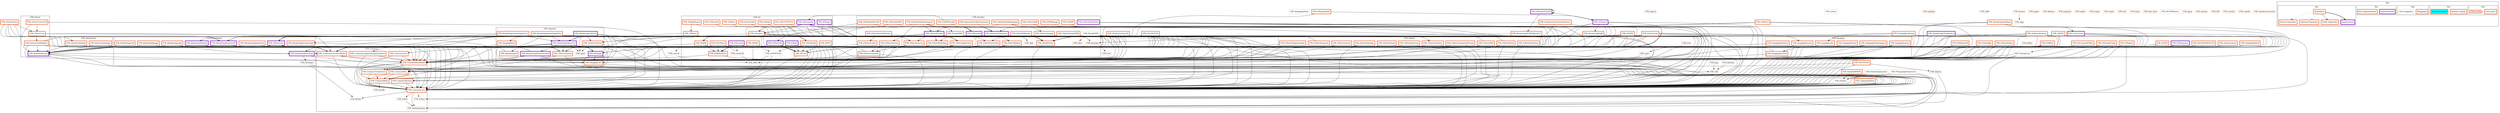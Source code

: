 strict digraph modules {
clusterrank=local;
rankdir=TB;
subgraph "modules_without_kits" {
"VTK::WrappingTools" [
    label="VTK::WrappingTools"
    shape=rectangle
    style=filled
    color="/svg/coral"
    fillcolor="/svg/white"
    penwidth=1
];

"VTK::ViewsInfovis" [
    label="VTK::ViewsInfovis"
    shape=rectangle
    style=filled
    color="/svg/coral"
    fillcolor="/svg/white"
    penwidth=5
];
"VTK::ViewsInfovis" -> "VTK::CommonCore" [style=solid, arrowhead=normal];
"VTK::ViewsInfovis" -> "VTK::CommonDataModel" [style=solid, arrowhead=normal];
"VTK::ViewsInfovis" -> "VTK::CommonExecutionModel" [style=solid, arrowhead=normal];
"VTK::ViewsInfovis" -> "VTK::InteractionStyle" [style=solid, arrowhead=normal];
"VTK::ViewsInfovis" -> "VTK::RenderingContext2D" [style=solid, arrowhead=normal];
"VTK::ViewsInfovis" -> "VTK::ViewsCore" [style=solid, arrowhead=normal];

"VTK::PythonInterpreter" [
    label="VTK::PythonInterpreter"
    shape=rectangle
    style=filled
    color="/svg/coral"
    fillcolor="/svg/white"
    penwidth=1
];
"VTK::PythonInterpreter" -> "VTK::CommonCore" [style=solid, arrowhead=normal];
"VTK::PythonInterpreter" -> "VTK::Python" [style=solid, arrowhead=normal];
"VTK::PythonInterpreter" -> "VTK::vtksys" [style=solid, arrowhead=normal];

"VTK::Python" [
    label="VTK::Python"
    shape=rectangle
    style=filled
    color="/svg/coral"
    fillcolor="/svg/white"
    penwidth=1
];
"VTK::Python" -> "VTK::CommonCore" [style=solid, arrowhead=normal];

"VTK::vtksys" [
    label="VTK::vtksys"
    shape=cds
    style=filled
    color="/svg/coral"
    fillcolor="/svg/white"
    penwidth=1
];

"VTK::loguru" [
    label="VTK::loguru"
    shape=cds
    style=filled
    color="/svg/coral"
    fillcolor="/svg/white"
    penwidth=1
];

"VTK::TestingRendering" [
    label="VTK::TestingRendering"
    shape=rectangle
    style=filled
    color="/svg/coral"
    fillcolor="/svg/white"
    penwidth=5
];
"VTK::TestingRendering" -> "VTK::CommonCore" [style=solid, arrowhead=normal];
"VTK::TestingRendering" -> "VTK::ImagingColor" [style=solid, arrowhead=normal];
"VTK::TestingRendering" -> "VTK::IOXML" [style=solid, arrowhead=normal];
"VTK::TestingRendering" -> "VTK::RenderingCore" [style=solid, arrowhead=normal];
"VTK::TestingRendering" -> "VTK::TestingCore" [style=solid, arrowhead=normal];

"VTK::TestingCore" [
    label="VTK::TestingCore"
    shape=rectangle
    style=filled
    color="/svg/coral"
    fillcolor="/svg/white"
    penwidth=1
];
"VTK::TestingCore" -> "VTK::CommonCore" [style=solid, arrowhead=normal];
"VTK::TestingCore" -> "VTK::CommonDataModel" [style=solid, arrowhead=normal];
"VTK::TestingCore" -> "VTK::vtksys" [style=solid, arrowhead=normal];

"VTK::PythonContext2D" [
    label="VTK::PythonContext2D"
    shape=rectangle
    style=filled
    color="/svg/coral"
    fillcolor="/svg/white"
    penwidth=5
];
"VTK::PythonContext2D" -> "VTK::RenderingContext2D" [style=solid, arrowhead=normal];

"VTK::octree" [
    label="VTK::octree"
    shape=rectangle
    style=filled
    color="/svg/coral"
    fillcolor="/svg/white"
    penwidth=1
];

"VTK::RenderingLICOpenGL2" [
    label="VTK::RenderingLICOpenGL2"
    shape=rectangle
    style=filled
    color="/svg/darkorchid"
    fillcolor="/svg/white"
    penwidth=5
];
"VTK::RenderingLICOpenGL2" -> "VTK::CommonCore" [style=solid, arrowhead=normal];
"VTK::RenderingLICOpenGL2" -> "VTK::CommonDataModel" [style=solid, arrowhead=normal];
"VTK::RenderingLICOpenGL2" -> "VTK::CommonExecutionModel" [style=solid, arrowhead=normal];
"VTK::RenderingLICOpenGL2" -> "VTK::RenderingCore" [style=solid, arrowhead=normal];
"VTK::RenderingLICOpenGL2" -> "VTK::RenderingOpenGL2" [style=solid, arrowhead=normal];

"VTK::glad" [
    label="VTK::glad"
    shape=cds
    style=filled
    color="/svg/coral"
    fillcolor="/svg/white"
    penwidth=1
];

"VTK::RenderingGridAxes" [
    label="VTK::RenderingGridAxes"
    shape=rectangle
    style=filled
    color="/svg/coral"
    fillcolor="/svg/white"
    penwidth=5
];
"VTK::RenderingGridAxes" -> "VTK::ChartsCore" [style=solid, arrowhead=normal];
"VTK::RenderingGridAxes" -> "VTK::CommonCore" [style=solid, arrowhead=normal];
"VTK::RenderingGridAxes" -> "VTK::CommonDataModel" [style=solid, arrowhead=normal];
"VTK::RenderingGridAxes" -> "VTK::CommonExecutionModel" [style=solid, arrowhead=normal];
"VTK::RenderingGridAxes" -> "VTK::RenderingCore" [style=solid, arrowhead=normal];
"VTK::RenderingGridAxes" -> "VTK::RenderingContext2D" [style=solid, arrowhead=normal];

"VTK::fmt" [
    label="VTK::fmt"
    shape=cds
    style=filled
    color="/svg/coral"
    fillcolor="/svg/white"
    penwidth=1
];

"VTK::nlohmannjson" [
    label="VTK::nlohmannjson"
    shape=cds
    style=filled
    color="/svg/coral"
    fillcolor="/svg/white"
    penwidth=1
];

"VTK::ParallelMPI4Py" [
    label="VTK::ParallelMPI4Py"
    shape=rectangle
    style=filled
    color="/svg/coral"
    fillcolor="/svg/white"
    penwidth=5
];
"VTK::ParallelMPI4Py" -> "VTK::CommonCore" [style=solid, arrowhead=normal];
"VTK::ParallelMPI4Py" -> "VTK::Python" [style=solid, arrowhead=normal];

"VTK::mpi" [
    label="VTK::mpi"
    shape=cds
    style=filled
    color="/svg/coral"
    fillcolor="/svg/white"
    penwidth=1
];

"VTK::mpi4py" [
    label="VTK::mpi4py"
    shape=cds
    style=filled
    color="/svg/coral"
    fillcolor="/svg/white"
    penwidth=1
];

"VTK::hdf5" [
    label="VTK::hdf5"
    shape=cds
    style=filled
    color="/svg/coral"
    fillcolor="/svg/white"
    penwidth=1
];

"VTK::IOTecplotTable" [
    label="VTK::IOTecplotTable"
    shape=rectangle
    style=filled
    color="/svg/coral"
    fillcolor="/svg/white"
    penwidth=5
];
"VTK::IOTecplotTable" -> "VTK::CommonCore" [style=solid, arrowhead=normal];
"VTK::IOTecplotTable" -> "VTK::CommonExecutionModel" [style=solid, arrowhead=normal];

"VTK::utf8" [
    label="VTK::utf8"
    shape=cds
    style=filled
    color="/svg/coral"
    fillcolor="/svg/white"
    penwidth=1
];

"VTK::netcdf" [
    label="VTK::netcdf"
    shape=cds
    style=filled
    color="/svg/coral"
    fillcolor="/svg/white"
    penwidth=1
];
"VTK::netcdf" -> "VTK::hdf5" [style=solid, arrowhead=normal];

"VTK::theora" [
    label="VTK::theora"
    shape=cds
    style=filled
    color="/svg/coral"
    fillcolor="/svg/white"
    penwidth=1
];
"VTK::theora" -> "VTK::ogg" [style=solid, arrowhead=normal];

"VTK::ogg" [
    label="VTK::ogg"
    shape=cds
    style=filled
    color="/svg/coral"
    fillcolor="/svg/white"
    penwidth=1
];

"VTK::IOMotionFX" [
    label="VTK::IOMotionFX"
    shape=rectangle
    style=filled
    color="/svg/coral"
    fillcolor="/svg/white"
    penwidth=5
];
"VTK::IOMotionFX" -> "VTK::CommonExecutionModel" [style=solid, arrowhead=normal];

"VTK::pegtl" [
    label="VTK::pegtl"
    shape=cds
    style=filled
    color="/svg/coral"
    fillcolor="/svg/white"
    penwidth=1
];

"VTK::jsoncpp" [
    label="VTK::jsoncpp"
    shape=cds
    style=filled
    color="/svg/coral"
    fillcolor="/svg/white"
    penwidth=1
];

"VTK::IOMINC" [
    label="VTK::IOMINC"
    shape=rectangle
    style=filled
    color="/svg/coral"
    fillcolor="/svg/white"
    penwidth=5
];
"VTK::IOMINC" -> "VTK::CommonCore" [style=solid, arrowhead=normal];
"VTK::IOMINC" -> "VTK::CommonExecutionModel" [style=solid, arrowhead=normal];
"VTK::IOMINC" -> "VTK::IOCore" [style=solid, arrowhead=normal];
"VTK::IOMINC" -> "VTK::IOImage" [style=solid, arrowhead=normal];

"VTK::IOLANLX3D" [
    label="VTK::IOLANLX3D"
    shape=rectangle
    style=filled
    color="/svg/coral"
    fillcolor="/svg/white"
    penwidth=5
];
"VTK::IOLANLX3D" -> "VTK::FiltersCore" [style=solid, arrowhead=normal];

"VTK::IOImport" [
    label="VTK::IOImport"
    shape=rectangle
    style=filled
    color="/svg/coral"
    fillcolor="/svg/white"
    penwidth=5
];
"VTK::IOImport" -> "VTK::CommonCore" [style=solid, arrowhead=normal];
"VTK::IOImport" -> "VTK::CommonExecutionModel" [style=solid, arrowhead=normal];
"VTK::IOImport" -> "VTK::CommonMisc" [style=solid, arrowhead=normal];
"VTK::IOImport" -> "VTK::IOCore" [style=solid, arrowhead=normal];
"VTK::IOImport" -> "VTK::RenderingCore" [style=solid, arrowhead=normal];
"VTK::IOImport" -> "VTK::vtksys" [style=solid, arrowhead=normal];

"VTK::IOIOSS" [
    label="VTK::IOIOSS"
    shape=rectangle
    style=filled
    color="/svg/coral"
    fillcolor="/svg/white"
    penwidth=5
];
"VTK::IOIOSS" -> "VTK::CommonCore" [style=solid, arrowhead=normal];
"VTK::IOIOSS" -> "VTK::CommonDataModel" [style=solid, arrowhead=normal];
"VTK::IOIOSS" -> "VTK::CommonExecutionModel" [style=solid, arrowhead=normal];
"VTK::IOIOSS" -> "VTK::FiltersCellGrid" [style=solid, arrowhead=normal];
"VTK::IOIOSS" -> "VTK::IOCore" [style=solid, arrowhead=normal];
"VTK::IOIOSS" -> "VTK::ParallelCore" [style=solid, arrowhead=normal];

"VTK::ioss" [
    label="VTK::ioss"
    shape=cds
    style=filled
    color="/svg/coral"
    fillcolor="/svg/white"
    penwidth=1
];
"VTK::ioss" -> "VTK::cgns" [style=solid, arrowhead=normal];

"VTK::cgns" [
    label="VTK::cgns"
    shape=cds
    style=filled
    color="/svg/coral"
    fillcolor="/svg/white"
    penwidth=1
];
"VTK::cgns" -> "VTK::hdf5" [style=solid, arrowhead=normal];

"VTK::exodusII" [
    label="VTK::exodusII"
    shape=cds
    style=filled
    color="/svg/coral"
    fillcolor="/svg/white"
    penwidth=1
];
"VTK::exodusII" -> "VTK::hdf5" [style=solid, arrowhead=normal];
"VTK::exodusII" -> "VTK::netcdf" [style=solid, arrowhead=normal];

"VTK::zlib" [
    label="VTK::zlib"
    shape=cds
    style=filled
    color="/svg/coral"
    fillcolor="/svg/white"
    penwidth=1
];

"VTK::IOHDF" [
    label="VTK::IOHDF"
    shape=rectangle
    style=filled
    color="/svg/coral"
    fillcolor="/svg/white"
    penwidth=5
];
"VTK::IOHDF" -> "VTK::CommonCore" [style=solid, arrowhead=normal];
"VTK::IOHDF" -> "VTK::CommonDataModel" [style=solid, arrowhead=normal];
"VTK::IOHDF" -> "VTK::CommonExecutionModel" [style=solid, arrowhead=normal];
"VTK::IOHDF" -> "VTK::FiltersCore" [style=solid, arrowhead=normal];
"VTK::IOHDF" -> "VTK::IOCore" [style=solid, arrowhead=normal];
"VTK::IOHDF" -> "VTK::IOHDFTools" [style=solid, arrowhead=normal];

"VTK::IOFDS" [
    label="VTK::IOFDS"
    shape=rectangle
    style=filled
    color="/svg/coral"
    fillcolor="/svg/white"
    penwidth=5
];
"VTK::IOFDS" -> "VTK::CommonCore" [style=solid, arrowhead=normal];
"VTK::IOFDS" -> "VTK::CommonDataModel" [style=solid, arrowhead=normal];
"VTK::IOFDS" -> "VTK::CommonExecutionModel" [style=solid, arrowhead=normal];

"VTK::IOInfovis" [
    label="VTK::IOInfovis"
    shape=rectangle
    style=filled
    color="/svg/coral"
    fillcolor="/svg/white"
    penwidth=5
];
"VTK::IOInfovis" -> "VTK::CommonCore" [style=solid, arrowhead=normal];
"VTK::IOInfovis" -> "VTK::CommonExecutionModel" [style=solid, arrowhead=normal];
"VTK::IOInfovis" -> "VTK::IOLegacy" [style=solid, arrowhead=normal];
"VTK::IOInfovis" -> "VTK::IOXML" [style=solid, arrowhead=normal];

"VTK::libxml2" [
    label="VTK::libxml2"
    shape=cds
    style=filled
    color="/svg/coral"
    fillcolor="/svg/white"
    penwidth=1
];
"VTK::libxml2" -> "VTK::zlib" [style=solid, arrowhead=normal];

"VTK::IOExportPDF" [
    label="VTK::IOExportPDF"
    shape=rectangle
    style=filled
    color="/svg/coral"
    fillcolor="/svg/white"
    penwidth=5
];
"VTK::IOExportPDF" -> "VTK::IOExport" [style=bold, arrowhead=normal];
"VTK::IOExportPDF" -> "VTK::IOExport" [style=solid, arrowhead=normal];
"VTK::IOExportPDF" -> "VTK::RenderingContext2D" [style=solid, arrowhead=normal];

"VTK::libharu" [
    label="VTK::libharu"
    shape=cds
    style=filled
    color="/svg/coral"
    fillcolor="/svg/white"
    penwidth=1
];

"VTK::png" [
    label="VTK::png"
    shape=cds
    style=filled
    color="/svg/coral"
    fillcolor="/svg/white"
    penwidth=1
];
"VTK::png" -> "VTK::zlib" [style=solid, arrowhead=normal];

"VTK::IOExportGL2PS" [
    label="VTK::IOExportGL2PS"
    shape=rectangle
    style=filled
    color="/svg/darkorchid"
    fillcolor="/svg/white"
    penwidth=5
];
"VTK::IOExportGL2PS" -> "VTK::IOExportGL2PS" [style=bold, arrowhead=normal];
"VTK::IOExportGL2PS" -> "VTK::IOExport" [style=solid, arrowhead=normal];
"VTK::IOExportGL2PS" -> "VTK::RenderingGL2PSOpenGL2" [style=solid, arrowhead=normal];

"VTK::RenderingGL2PSOpenGL2" [
    label="VTK::RenderingGL2PSOpenGL2"
    shape=rectangle
    style=filled
    color="/svg/coral"
    fillcolor="/svg/white"
    penwidth=5
];
"VTK::RenderingGL2PSOpenGL2" -> "VTK::RenderingOpenGL2" [style=bold, arrowhead=normal];
"VTK::RenderingGL2PSOpenGL2" -> "VTK::RenderingOpenGL2" [style=solid, arrowhead=normal];

"VTK::gl2ps" [
    label="VTK::gl2ps"
    shape=cds
    style=filled
    color="/svg/coral"
    fillcolor="/svg/white"
    penwidth=1
];
"VTK::gl2ps" -> "VTK::glad" [style=solid, arrowhead=normal];

"VTK::IOEnSight" [
    label="VTK::IOEnSight"
    shape=rectangle
    style=filled
    color="/svg/coral"
    fillcolor="/svg/white"
    penwidth=5
];
"VTK::IOEnSight" -> "VTK::CommonExecutionModel" [style=solid, arrowhead=normal];

"VTK::pugixml" [
    label="VTK::pugixml"
    shape=cds
    style=filled
    color="/svg/coral"
    fillcolor="/svg/white"
    penwidth=1
];

"VTK::IOChemistry" [
    label="VTK::IOChemistry"
    shape=rectangle
    style=filled
    color="/svg/darkorchid"
    fillcolor="/svg/white"
    penwidth=5
];
"VTK::IOChemistry" -> "VTK::CommonCore" [style=solid, arrowhead=normal];
"VTK::IOChemistry" -> "VTK::CommonDataModel" [style=solid, arrowhead=normal];
"VTK::IOChemistry" -> "VTK::CommonExecutionModel" [style=solid, arrowhead=normal];
"VTK::IOChemistry" -> "VTK::IOCore" [style=solid, arrowhead=normal];

"VTK::IOCesium3DTiles" [
    label="VTK::IOCesium3DTiles"
    shape=rectangle
    style=filled
    color="/svg/coral"
    fillcolor="/svg/white"
    penwidth=5
];
"VTK::IOCesium3DTiles" -> "VTK::IOCore" [style=solid, arrowhead=normal];

"VTK::libproj" [
    label="VTK::libproj"
    shape=cds
    style=filled
    color="/svg/coral"
    fillcolor="/svg/white"
    penwidth=1
];
"VTK::libproj" -> "VTK::nlohmannjson" [style=solid, arrowhead=normal];

"VTK::IOCONVERGECFD" [
    label="VTK::IOCONVERGECFD"
    shape=rectangle
    style=filled
    color="/svg/coral"
    fillcolor="/svg/white"
    penwidth=5
];
"VTK::IOCONVERGECFD" -> "VTK::CommonCore" [style=solid, arrowhead=normal];
"VTK::IOCONVERGECFD" -> "VTK::CommonDataModel" [style=solid, arrowhead=normal];
"VTK::IOCONVERGECFD" -> "VTK::CommonExecutionModel" [style=solid, arrowhead=normal];

"VTK::IOHDFTools" [
    label="VTK::IOHDFTools"
    shape=rectangle
    style=filled
    color="/svg/coral"
    fillcolor="/svg/white"
    penwidth=1
];
"VTK::IOHDFTools" -> "VTK::CommonCore" [style=solid, arrowhead=normal];
"VTK::IOHDFTools" -> "VTK::hdf5" [style=solid, arrowhead=normal];

"VTK::IOAsynchronous" [
    label="VTK::IOAsynchronous"
    shape=rectangle
    style=filled
    color="/svg/coral"
    fillcolor="/svg/white"
    penwidth=5
];
"VTK::IOAsynchronous" -> "VTK::CommonCore" [style=solid, arrowhead=normal];
"VTK::IOAsynchronous" -> "VTK::CommonExecutionModel" [style=solid, arrowhead=normal];
"VTK::IOAsynchronous" -> "VTK::IOCore" [style=solid, arrowhead=normal];
"VTK::IOAsynchronous" -> "VTK::IOImage" [style=solid, arrowhead=normal];
"VTK::IOAsynchronous" -> "VTK::IOXML" [style=solid, arrowhead=normal];

"VTK::IOExport" [
    label="VTK::IOExport"
    shape=rectangle
    style=filled
    color="/svg/darkorchid"
    fillcolor="/svg/white"
    penwidth=5
];
"VTK::IOExport" -> "VTK::CommonCore" [style=solid, arrowhead=normal];
"VTK::IOExport" -> "VTK::IOCore" [style=solid, arrowhead=normal];
"VTK::IOExport" -> "VTK::IOImage" [style=solid, arrowhead=normal];
"VTK::IOExport" -> "VTK::IOXML" [style=solid, arrowhead=normal];
"VTK::IOExport" -> "VTK::RenderingContext2D" [style=solid, arrowhead=normal];
"VTK::IOExport" -> "VTK::RenderingCore" [style=solid, arrowhead=normal];
"VTK::IOExport" -> "VTK::RenderingFreeType" [style=solid, arrowhead=normal];
"VTK::IOExport" -> "VTK::RenderingVtkJS" [style=solid, arrowhead=normal];

"VTK::RenderingVtkJS" [
    label="VTK::RenderingVtkJS"
    shape=rectangle
    style=filled
    color="/svg/coral"
    fillcolor="/svg/white"
    penwidth=5
];
"VTK::RenderingVtkJS" -> "VTK::CommonCore" [style=solid, arrowhead=normal];
"VTK::RenderingVtkJS" -> "VTK::RenderingSceneGraph" [style=solid, arrowhead=normal];
"VTK::RenderingVtkJS" -> "VTK::jsoncpp" [style=solid, arrowhead=normal];

"VTK::InfovisLayout" [
    label="VTK::InfovisLayout"
    shape=rectangle
    style=filled
    color="/svg/coral"
    fillcolor="/svg/white"
    penwidth=5
];
"VTK::InfovisLayout" -> "VTK::CommonCore" [style=solid, arrowhead=normal];
"VTK::InfovisLayout" -> "VTK::CommonDataModel" [style=solid, arrowhead=normal];
"VTK::InfovisLayout" -> "VTK::CommonExecutionModel" [style=solid, arrowhead=normal];

"VTK::sqlite" [
    label="VTK::sqlite"
    shape=cds
    style=filled
    color="/svg/coral"
    fillcolor="/svg/white"
    penwidth=1
];

"VTK::ImagingHybrid" [
    label="VTK::ImagingHybrid"
    shape=rectangle
    style=filled
    color="/svg/coral"
    fillcolor="/svg/white"
    penwidth=5
];
"VTK::ImagingHybrid" -> "VTK::CommonCore" [style=solid, arrowhead=normal];
"VTK::ImagingHybrid" -> "VTK::CommonExecutionModel" [style=solid, arrowhead=normal];

"VTK::GeovisCore" [
    label="VTK::GeovisCore"
    shape=rectangle
    style=filled
    color="/svg/coral"
    fillcolor="/svg/white"
    penwidth=5
];
"VTK::GeovisCore" -> "VTK::CommonCore" [style=solid, arrowhead=normal];
"VTK::GeovisCore" -> "VTK::CommonTransforms" [style=solid, arrowhead=normal];
"VTK::GeovisCore" -> "VTK::libproj" [style=solid, arrowhead=normal];

"VTK::FiltersPython" [
    label="VTK::FiltersPython"
    shape=rectangle
    style=filled
    color="/svg/coral"
    fillcolor="/svg/white"
    penwidth=5
];
"VTK::FiltersPython" -> "VTK::CommonExecutionModel" [style=solid, arrowhead=normal];

"VTK::eigen" [
    label="VTK::eigen"
    shape=cds
    style=filled
    color="/svg/coral"
    fillcolor="/svg/white"
    penwidth=1
];

"VTK::DomainsChemistryOpenGL2" [
    label="VTK::DomainsChemistryOpenGL2"
    shape=rectangle
    style=filled
    color="/svg/coral"
    fillcolor="/svg/white"
    penwidth=5
];
"VTK::DomainsChemistryOpenGL2" -> "VTK::DomainsChemistry" [style=bold, arrowhead=normal];
"VTK::DomainsChemistryOpenGL2" -> "VTK::CommonCore" [style=solid, arrowhead=normal];
"VTK::DomainsChemistryOpenGL2" -> "VTK::DomainsChemistry" [style=solid, arrowhead=normal];
"VTK::DomainsChemistryOpenGL2" -> "VTK::RenderingOpenGL2" [style=solid, arrowhead=normal];

"VTK::RenderingHyperTreeGrid" [
    label="VTK::RenderingHyperTreeGrid"
    shape=rectangle
    style=filled
    color="/svg/darkorchid"
    fillcolor="/svg/white"
    penwidth=5
];
"VTK::RenderingHyperTreeGrid" -> "VTK::CommonCore" [style=solid, arrowhead=normal];
"VTK::RenderingHyperTreeGrid" -> "VTK::CommonDataModel" [style=solid, arrowhead=normal];
"VTK::RenderingHyperTreeGrid" -> "VTK::CommonExecutionModel" [style=solid, arrowhead=normal];
"VTK::RenderingHyperTreeGrid" -> "VTK::CommonMath" [style=solid, arrowhead=normal];
"VTK::RenderingHyperTreeGrid" -> "VTK::RenderingCore" [style=solid, arrowhead=normal];

"VTK::RenderingUI" [
    label="VTK::RenderingUI"
    shape=rectangle
    style=filled
    color="/svg/coral"
    fillcolor="/svg/white"
    penwidth=5
];
"VTK::RenderingUI" -> "VTK::RenderingCore" [style=bold, arrowhead=normal];
"VTK::RenderingUI" -> "VTK::RenderingCore" [style=solid, arrowhead=normal];

"VTK::FiltersHybrid" [
    label="VTK::FiltersHybrid"
    shape=rectangle
    style=filled
    color="/svg/coral"
    fillcolor="/svg/white"
    penwidth=5
];
"VTK::FiltersHybrid" -> "VTK::CommonCore" [style=solid, arrowhead=normal];
"VTK::FiltersHybrid" -> "VTK::CommonDataModel" [style=solid, arrowhead=normal];
"VTK::FiltersHybrid" -> "VTK::CommonExecutionModel" [style=solid, arrowhead=normal];
"VTK::FiltersHybrid" -> "VTK::CommonTransforms" [style=solid, arrowhead=normal];
"VTK::FiltersHybrid" -> "VTK::FiltersGeometry" [style=solid, arrowhead=normal];

"VTK::DomainsChemistry" [
    label="VTK::DomainsChemistry"
    shape=rectangle
    style=filled
    color="/svg/darkorchid"
    fillcolor="/svg/white"
    penwidth=5
];
"VTK::DomainsChemistry" -> "VTK::CommonCore" [style=solid, arrowhead=normal];
"VTK::DomainsChemistry" -> "VTK::CommonDataModel" [style=solid, arrowhead=normal];
"VTK::DomainsChemistry" -> "VTK::CommonExecutionModel" [style=solid, arrowhead=normal];
"VTK::DomainsChemistry" -> "VTK::IOLegacy" [style=solid, arrowhead=normal];
"VTK::DomainsChemistry" -> "VTK::IOXMLParser" [style=solid, arrowhead=normal];
"VTK::DomainsChemistry" -> "VTK::RenderingCore" [style=solid, arrowhead=normal];

"VTK::CommonPython" [
    label="VTK::CommonPython"
    shape=rectangle
    style=filled
    color="/svg/coral"
    fillcolor="/svg/white"
    penwidth=5
];
"VTK::CommonPython" -> "VTK::CommonCore" [style=solid, arrowhead=normal];

"VTK::WrappingPythonCore" [
    label="VTK::WrappingPythonCore"
    shape=rectangle
    style=filled
    color="/svg/coral"
    fillcolor="/svg/white"
    penwidth=1
];
"VTK::WrappingPythonCore" -> "VTK::CommonCore" [style=solid, arrowhead=normal];
"VTK::WrappingPythonCore" -> "VTK::Python" [style=solid, arrowhead=normal];
"VTK::WrappingPythonCore" -> "VTK::vtksys" [style=solid, arrowhead=normal];

"VTK::ChartsCore" [
    label="VTK::ChartsCore"
    shape=rectangle
    style=filled
    color="/svg/darkorchid"
    fillcolor="/svg/white"
    penwidth=5
];
"VTK::ChartsCore" -> "VTK::CommonCore" [style=solid, arrowhead=normal];
"VTK::ChartsCore" -> "VTK::CommonDataModel" [style=solid, arrowhead=normal];
"VTK::ChartsCore" -> "VTK::FiltersGeneral" [style=solid, arrowhead=normal];
"VTK::ChartsCore" -> "VTK::RenderingContext2D" [style=solid, arrowhead=normal];
"VTK::ChartsCore" -> "VTK::RenderingCore" [style=solid, arrowhead=normal];
"VTK::ChartsCore" -> "VTK::vtksys" [style=solid, arrowhead=normal];

"VTK::InfovisCore" [
    label="VTK::InfovisCore"
    shape=rectangle
    style=filled
    color="/svg/coral"
    fillcolor="/svg/white"
    penwidth=5
];
"VTK::InfovisCore" -> "VTK::CommonCore" [style=solid, arrowhead=normal];
"VTK::InfovisCore" -> "VTK::CommonDataModel" [style=solid, arrowhead=normal];
"VTK::InfovisCore" -> "VTK::CommonExecutionModel" [style=solid, arrowhead=normal];
"VTK::InfovisCore" -> "VTK::CommonColor" [style=solid, arrowhead=normal];
"VTK::InfovisCore" -> "VTK::IOImage" [style=solid, arrowhead=normal];
"VTK::InfovisCore" -> "VTK::ImagingCore" [style=solid, arrowhead=normal];
"VTK::InfovisCore" -> "VTK::ImagingSources" [style=solid, arrowhead=normal];
"VTK::InfovisCore" -> "VTK::RenderingFreeType" [style=solid, arrowhead=normal];

"VTK::diy2" [
    label="VTK::diy2"
    shape=cds
    style=filled
    color="/svg/coral"
    fillcolor="/svg/white"
    penwidth=1
];
"VTK::diy2" -> "VTK::fmt" [style=solid, arrowhead=normal];

"VTK::expat" [
    label="VTK::expat"
    shape=cds
    style=filled
    color="/svg/coral"
    fillcolor="/svg/white"
    penwidth=1
];

"VTK::token" [
    label="VTK::token"
    shape=cds
    style=filled
    color="/svg/coral"
    fillcolor="/svg/white"
    penwidth=1
];
"VTK::token" -> "VTK::nlohmannjson" [style=solid, arrowhead=normal];

"VTK::lz4" [
    label="VTK::lz4"
    shape=cds
    style=filled
    color="/svg/coral"
    fillcolor="/svg/white"
    penwidth=1
];

"VTK::lzma" [
    label="VTK::lzma"
    shape=cds
    style=filled
    color="/svg/coral"
    fillcolor="/svg/white"
    penwidth=1
];

"VTK::fast_float" [
    label="VTK::fast_float"
    shape=cds
    style=filled
    color="/svg/coral"
    fillcolor="/svg/white"
    penwidth=1
];

"VTK::DICOMParser" [
    label="VTK::DICOMParser"
    shape=rectangle
    style=filled
    color="/svg/coral"
    fillcolor="/svg/white"
    penwidth=1
];

"VTK::jpeg" [
    label="VTK::jpeg"
    shape=cds
    style=filled
    color="/svg/coral"
    fillcolor="/svg/white"
    penwidth=1
];

"VTK::metaio" [
    label="VTK::metaio"
    shape=cds
    style=filled
    color="/svg/coral"
    fillcolor="/svg/white"
    penwidth=1
];

"VTK::tiff" [
    label="VTK::tiff"
    shape=cds
    style=filled
    color="/svg/coral"
    fillcolor="/svg/white"
    penwidth=1
];

"VTK::freetype" [
    label="VTK::freetype"
    shape=cds
    style=filled
    color="/svg/coral"
    fillcolor="/svg/white"
    penwidth=1
];
"VTK::freetype" -> "VTK::kwiml" [style=solid, arrowhead=normal];
"VTK::freetype" -> "VTK::zlib" [style=solid, arrowhead=normal];

"VTK::kwiml" [
    label="VTK::kwiml"
    shape=cds
    style=filled
    color="/svg/coral"
    fillcolor="/svg/white"
    penwidth=1
];

"VTK::verdict" [
    label="VTK::verdict"
    shape=cds
    style=filled
    color="/svg/coral"
    fillcolor="/svg/white"
    penwidth=1
];

"VTK::exprtk" [
    label="VTK::exprtk"
    shape=cds
    style=filled
    color="/svg/coral"
    fillcolor="/svg/white"
    penwidth=1
];

"VTK::kissfft" [
    label="VTK::kissfft"
    shape=cds
    style=filled
    color="/svg/coral"
    fillcolor="/svg/white"
    penwidth=1
];

"VTK::doubleconversion" [
    label="VTK::doubleconversion"
    shape=cds
    style=filled
    color="/svg/coral"
    fillcolor="/svg/white"
    penwidth=1
];

}
subgraph "cluster_VTK::Common" {
label="VTK::Common"
"VTK::CommonColor" [
    label="VTK::CommonColor"
    shape=rectangle
    style=filled
    color="/svg/coral"
    fillcolor="/svg/white"
    penwidth=5
];
"VTK::CommonColor" -> "VTK::CommonCore" [style=solid, arrowhead=normal];
"VTK::CommonColor" -> "VTK::CommonDataModel" [style=solid, arrowhead=normal];

"VTK::CommonComputationalGeometry" [
    label="VTK::CommonComputationalGeometry"
    shape=rectangle
    style=filled
    color="/svg/coral"
    fillcolor="/svg/white"
    penwidth=5
];
"VTK::CommonComputationalGeometry" -> "VTK::CommonCore" [style=solid, arrowhead=normal];
"VTK::CommonComputationalGeometry" -> "VTK::CommonDataModel" [style=solid, arrowhead=normal];

"VTK::CommonExecutionModel" [
    label="VTK::CommonExecutionModel"
    shape=rectangle
    style=filled
    color="/svg/coral"
    fillcolor="/svg/white"
    penwidth=5
];
"VTK::CommonExecutionModel" -> "VTK::CommonCore" [style=solid, arrowhead=normal];
"VTK::CommonExecutionModel" -> "VTK::CommonDataModel" [style=solid, arrowhead=normal];

"VTK::CommonDataModel" [
    label="VTK::CommonDataModel"
    shape=rectangle
    style=filled
    color="/svg/coral"
    fillcolor="/svg/white"
    penwidth=5
];
"VTK::CommonDataModel" -> "VTK::CommonCore" [style=solid, arrowhead=normal];
"VTK::CommonDataModel" -> "VTK::CommonMath" [style=solid, arrowhead=normal];
"VTK::CommonDataModel" -> "VTK::CommonTransforms" [style=solid, arrowhead=normal];

"VTK::CommonSystem" [
    label="VTK::CommonSystem"
    shape=rectangle
    style=filled
    color="/svg/coral"
    fillcolor="/svg/white"
    penwidth=5
];
"VTK::CommonSystem" -> "VTK::CommonCore" [style=solid, arrowhead=normal];

"VTK::CommonMisc" [
    label="VTK::CommonMisc"
    shape=rectangle
    style=filled
    color="/svg/coral"
    fillcolor="/svg/white"
    penwidth=5
];
"VTK::CommonMisc" -> "VTK::CommonCore" [style=solid, arrowhead=normal];
"VTK::CommonMisc" -> "VTK::CommonMath" [style=solid, arrowhead=normal];

"VTK::CommonTransforms" [
    label="VTK::CommonTransforms"
    shape=rectangle
    style=filled
    color="/svg/coral"
    fillcolor="/svg/white"
    penwidth=5
];
"VTK::CommonTransforms" -> "VTK::CommonCore" [style=solid, arrowhead=normal];
"VTK::CommonTransforms" -> "VTK::CommonMath" [style=solid, arrowhead=normal];

"VTK::CommonMath" [
    label="VTK::CommonMath"
    shape=rectangle
    style=filled
    color="/svg/coral"
    fillcolor="/svg/white"
    penwidth=5
];
"VTK::CommonMath" -> "VTK::CommonCore" [style=solid, arrowhead=normal];
"VTK::CommonMath" -> "VTK::kissfft" [style=solid, arrowhead=normal];

"VTK::CommonCore" [
    label="VTK::CommonCore"
    shape=rectangle
    style=filled
    color="/svg/coral"
    fillcolor="/svg/white"
    penwidth=5
];
"VTK::CommonCore" -> "VTK::kwiml" [style=solid, arrowhead=normal];
"VTK::CommonCore" -> "VTK::vtksys" [style=solid, arrowhead=normal];
"VTK::CommonCore" -> "VTK::token" [style=solid, arrowhead=normal];
"VTK::CommonCore" -> "VTK::nlohmannjson" [style=solid, arrowhead=normal];

}
subgraph "cluster_VTK::Views" {
label="VTK::Views"
"VTK::ViewsContext2D" [
    label="VTK::ViewsContext2D"
    shape=rectangle
    style=filled
    color="/svg/coral"
    fillcolor="/svg/white"
    penwidth=5
];
"VTK::ViewsContext2D" -> "VTK::CommonCore" [style=solid, arrowhead=normal];
"VTK::ViewsContext2D" -> "VTK::RenderingCore" [style=solid, arrowhead=normal];
"VTK::ViewsContext2D" -> "VTK::ViewsCore" [style=solid, arrowhead=normal];

"VTK::ViewsCore" [
    label="VTK::ViewsCore"
    shape=rectangle
    style=filled
    color="/svg/coral"
    fillcolor="/svg/white"
    penwidth=5
];
"VTK::ViewsCore" -> "VTK::CommonCore" [style=solid, arrowhead=normal];
"VTK::ViewsCore" -> "VTK::CommonExecutionModel" [style=solid, arrowhead=normal];
"VTK::ViewsCore" -> "VTK::InteractionWidgets" [style=solid, arrowhead=normal];

}
subgraph "cluster_VTK::Rendering" {
label="VTK::Rendering"
"VTK::RenderingLabel" [
    label="VTK::RenderingLabel"
    shape=rectangle
    style=filled
    color="/svg/coral"
    fillcolor="/svg/white"
    penwidth=5
];
"VTK::RenderingLabel" -> "VTK::CommonCore" [style=solid, arrowhead=normal];
"VTK::RenderingLabel" -> "VTK::CommonDataModel" [style=solid, arrowhead=normal];
"VTK::RenderingLabel" -> "VTK::CommonExecutionModel" [style=solid, arrowhead=normal];
"VTK::RenderingLabel" -> "VTK::RenderingCore" [style=solid, arrowhead=normal];
"VTK::RenderingLabel" -> "VTK::RenderingFreeType" [style=solid, arrowhead=normal];

"VTK::RenderingLOD" [
    label="VTK::RenderingLOD"
    shape=rectangle
    style=filled
    color="/svg/coral"
    fillcolor="/svg/white"
    penwidth=5
];
"VTK::RenderingLOD" -> "VTK::RenderingCore" [style=solid, arrowhead=normal];

"VTK::RenderingImage" [
    label="VTK::RenderingImage"
    shape=rectangle
    style=filled
    color="/svg/coral"
    fillcolor="/svg/white"
    penwidth=5
];
"VTK::RenderingImage" -> "VTK::CommonExecutionModel" [style=solid, arrowhead=normal];
"VTK::RenderingImage" -> "VTK::RenderingCore" [style=solid, arrowhead=normal];

"VTK::RenderingSceneGraph" [
    label="VTK::RenderingSceneGraph"
    shape=rectangle
    style=filled
    color="/svg/coral"
    fillcolor="/svg/white"
    penwidth=5
];
"VTK::RenderingSceneGraph" -> "VTK::CommonCore" [style=solid, arrowhead=normal];

"VTK::RenderingVolume" [
    label="VTK::RenderingVolume"
    shape=rectangle
    style=filled
    color="/svg/darkorchid"
    fillcolor="/svg/white"
    penwidth=5
];
"VTK::RenderingVolume" -> "VTK::CommonCore" [style=solid, arrowhead=normal];
"VTK::RenderingVolume" -> "VTK::CommonExecutionModel" [style=solid, arrowhead=normal];
"VTK::RenderingVolume" -> "VTK::RenderingCore" [style=solid, arrowhead=normal];

"VTK::RenderingAnnotation" [
    label="VTK::RenderingAnnotation"
    shape=rectangle
    style=filled
    color="/svg/coral"
    fillcolor="/svg/white"
    penwidth=5
];
"VTK::RenderingAnnotation" -> "VTK::CommonCore" [style=solid, arrowhead=normal];
"VTK::RenderingAnnotation" -> "VTK::CommonDataModel" [style=solid, arrowhead=normal];
"VTK::RenderingAnnotation" -> "VTK::CommonExecutionModel" [style=solid, arrowhead=normal];
"VTK::RenderingAnnotation" -> "VTK::RenderingCore" [style=solid, arrowhead=normal];

"VTK::RenderingContext2D" [
    label="VTK::RenderingContext2D"
    shape=rectangle
    style=filled
    color="/svg/darkorchid"
    fillcolor="/svg/white"
    penwidth=5
];
"VTK::RenderingContext2D" -> "VTK::CommonCore" [style=solid, arrowhead=normal];
"VTK::RenderingContext2D" -> "VTK::CommonDataModel" [style=solid, arrowhead=normal];
"VTK::RenderingContext2D" -> "VTK::CommonExecutionModel" [style=solid, arrowhead=normal];
"VTK::RenderingContext2D" -> "VTK::RenderingCore" [style=solid, arrowhead=normal];

"VTK::RenderingFreeType" [
    label="VTK::RenderingFreeType"
    shape=rectangle
    style=filled
    color="/svg/darkorchid"
    fillcolor="/svg/white"
    penwidth=5
];
"VTK::RenderingFreeType" -> "VTK::RenderingCore" [style=bold, arrowhead=normal];
"VTK::RenderingFreeType" -> "VTK::CommonCore" [style=solid, arrowhead=normal];
"VTK::RenderingFreeType" -> "VTK::CommonExecutionModel" [style=solid, arrowhead=normal];
"VTK::RenderingFreeType" -> "VTK::RenderingCore" [style=solid, arrowhead=normal];
"VTK::RenderingFreeType" -> "VTK::freetype" [style=solid, arrowhead=normal];

"VTK::RenderingCore" [
    label="VTK::RenderingCore"
    shape=rectangle
    style=filled
    color="/svg/darkorchid"
    fillcolor="/svg/white"
    penwidth=5
];
"VTK::RenderingCore" -> "VTK::CommonCore" [style=solid, arrowhead=normal];
"VTK::RenderingCore" -> "VTK::CommonDataModel" [style=solid, arrowhead=normal];
"VTK::RenderingCore" -> "VTK::CommonExecutionModel" [style=solid, arrowhead=normal];
"VTK::RenderingCore" -> "VTK::CommonMath" [style=solid, arrowhead=normal];
"VTK::RenderingCore" -> "VTK::FiltersCore" [style=solid, arrowhead=normal];

}
subgraph "cluster_VTK::OpenGL" {
label="VTK::OpenGL"
"VTK::RenderingContextOpenGL2" [
    label="VTK::RenderingContextOpenGL2"
    shape=rectangle
    style=filled
    color="/svg/coral"
    fillcolor="/svg/white"
    penwidth=5
];
"VTK::RenderingContextOpenGL2" -> "VTK::RenderingContext2D" [style=bold, arrowhead=normal];
"VTK::RenderingContextOpenGL2" -> "VTK::CommonCore" [style=solid, arrowhead=normal];
"VTK::RenderingContextOpenGL2" -> "VTK::CommonDataModel" [style=solid, arrowhead=normal];
"VTK::RenderingContextOpenGL2" -> "VTK::RenderingContext2D" [style=solid, arrowhead=normal];
"VTK::RenderingContextOpenGL2" -> "VTK::RenderingCore" [style=solid, arrowhead=normal];
"VTK::RenderingContextOpenGL2" -> "VTK::RenderingFreeType" [style=solid, arrowhead=normal];
"VTK::RenderingContextOpenGL2" -> "VTK::RenderingOpenGL2" [style=solid, arrowhead=normal];

"VTK::RenderingCellGrid" [
    label="VTK::RenderingCellGrid"
    shape=rectangle
    style=filled
    color="/svg/darkorchid"
    fillcolor="/svg/white"
    penwidth=5
];
"VTK::RenderingCellGrid" -> "VTK::RenderingCore" [style=bold, arrowhead=normal];
"VTK::RenderingCellGrid" -> "VTK::CommonCore" [style=solid, arrowhead=normal];
"VTK::RenderingCellGrid" -> "VTK::CommonDataModel" [style=solid, arrowhead=normal];
"VTK::RenderingCellGrid" -> "VTK::FiltersCellGrid" [style=solid, arrowhead=normal];
"VTK::RenderingCellGrid" -> "VTK::RenderingCore" [style=solid, arrowhead=normal];
"VTK::RenderingCellGrid" -> "VTK::RenderingOpenGL2" [style=solid, arrowhead=normal];
"VTK::RenderingCellGrid" -> "VTK::glad" [style=solid, arrowhead=normal];

"VTK::RenderingVolumeOpenGL2" [
    label="VTK::RenderingVolumeOpenGL2"
    shape=rectangle
    style=filled
    color="/svg/coral"
    fillcolor="/svg/white"
    penwidth=5
];
"VTK::RenderingVolumeOpenGL2" -> "VTK::RenderingVolume" [style=bold, arrowhead=normal];
"VTK::RenderingVolumeOpenGL2" -> "VTK::CommonCore" [style=solid, arrowhead=normal];
"VTK::RenderingVolumeOpenGL2" -> "VTK::CommonDataModel" [style=solid, arrowhead=normal];
"VTK::RenderingVolumeOpenGL2" -> "VTK::ImagingCore" [style=solid, arrowhead=normal];
"VTK::RenderingVolumeOpenGL2" -> "VTK::ImagingMath" [style=solid, arrowhead=normal];
"VTK::RenderingVolumeOpenGL2" -> "VTK::RenderingCore" [style=solid, arrowhead=normal];
"VTK::RenderingVolumeOpenGL2" -> "VTK::RenderingOpenGL2" [style=solid, arrowhead=normal];
"VTK::RenderingVolumeOpenGL2" -> "VTK::RenderingVolume" [style=solid, arrowhead=normal];

"VTK::RenderingOpenGL2" [
    label="VTK::RenderingOpenGL2"
    shape=rectangle
    style=filled
    color="/svg/darkorchid"
    fillcolor="/svg/white"
    penwidth=5
];
"VTK::RenderingOpenGL2" -> "VTK::RenderingCore" [style=bold, arrowhead=normal];
"VTK::RenderingOpenGL2" -> "VTK::CommonCore" [style=solid, arrowhead=normal];
"VTK::RenderingOpenGL2" -> "VTK::CommonDataModel" [style=solid, arrowhead=normal];
"VTK::RenderingOpenGL2" -> "VTK::FiltersGeneral" [style=solid, arrowhead=normal];
"VTK::RenderingOpenGL2" -> "VTK::IOImage" [style=solid, arrowhead=normal];
"VTK::RenderingOpenGL2" -> "VTK::RenderingCore" [style=solid, arrowhead=normal];
"VTK::RenderingOpenGL2" -> "VTK::RenderingHyperTreeGrid" [style=solid, arrowhead=normal];
"VTK::RenderingOpenGL2" -> "VTK::RenderingUI" [style=solid, arrowhead=normal];
"VTK::RenderingOpenGL2" -> "VTK::glad" [style=solid, arrowhead=normal];

}
subgraph "cluster_VTK::IO" {
label="VTK::IO"
"VTK::IOVeraOut" [
    label="VTK::IOVeraOut"
    shape=rectangle
    style=filled
    color="/svg/coral"
    fillcolor="/svg/white"
    penwidth=5
];
"VTK::IOVeraOut" -> "VTK::CommonExecutionModel" [style=solid, arrowhead=normal];

"VTK::IOSegY" [
    label="VTK::IOSegY"
    shape=rectangle
    style=filled
    color="/svg/coral"
    fillcolor="/svg/white"
    penwidth=5
];
"VTK::IOSegY" -> "VTK::CommonDataModel" [style=solid, arrowhead=normal];
"VTK::IOSegY" -> "VTK::CommonExecutionModel" [style=solid, arrowhead=normal];
"VTK::IOSegY" -> "VTK::IOImage" [style=solid, arrowhead=normal];

"VTK::IOPLY" [
    label="VTK::IOPLY"
    shape=rectangle
    style=filled
    color="/svg/coral"
    fillcolor="/svg/white"
    penwidth=5
];
"VTK::IOPLY" -> "VTK::CommonCore" [style=solid, arrowhead=normal];
"VTK::IOPLY" -> "VTK::IOCore" [style=solid, arrowhead=normal];

"VTK::IOOggTheora" [
    label="VTK::IOOggTheora"
    shape=rectangle
    style=filled
    color="/svg/coral"
    fillcolor="/svg/white"
    penwidth=5
];
"VTK::IOOggTheora" -> "VTK::CommonExecutionModel" [style=solid, arrowhead=normal];
"VTK::IOOggTheora" -> "VTK::IOMovie" [style=solid, arrowhead=normal];

"VTK::IONetCDF" [
    label="VTK::IONetCDF"
    shape=rectangle
    style=filled
    color="/svg/darkorchid"
    fillcolor="/svg/white"
    penwidth=5
];
"VTK::IONetCDF" -> "VTK::CommonCore" [style=solid, arrowhead=normal];
"VTK::IONetCDF" -> "VTK::CommonExecutionModel" [style=solid, arrowhead=normal];
"VTK::IONetCDF" -> "VTK::IOCore" [style=solid, arrowhead=normal];

"VTK::IOLSDyna" [
    label="VTK::IOLSDyna"
    shape=rectangle
    style=filled
    color="/svg/coral"
    fillcolor="/svg/white"
    penwidth=5
];
"VTK::IOLSDyna" -> "VTK::CommonCore" [style=solid, arrowhead=normal];
"VTK::IOLSDyna" -> "VTK::CommonExecutionModel" [style=solid, arrowhead=normal];
"VTK::IOLSDyna" -> "VTK::IOXMLParser" [style=solid, arrowhead=normal];

"VTK::IOFLUENTCFF" [
    label="VTK::IOFLUENTCFF"
    shape=rectangle
    style=filled
    color="/svg/coral"
    fillcolor="/svg/white"
    penwidth=5
];
"VTK::IOFLUENTCFF" -> "VTK::CommonCore" [style=solid, arrowhead=normal];
"VTK::IOFLUENTCFF" -> "VTK::CommonExecutionModel" [style=solid, arrowhead=normal];

"VTK::IOVideo" [
    label="VTK::IOVideo"
    shape=rectangle
    style=filled
    color="/svg/coral"
    fillcolor="/svg/white"
    penwidth=5
];
"VTK::IOVideo" -> "VTK::CommonExecutionModel" [style=solid, arrowhead=normal];

"VTK::IOMovie" [
    label="VTK::IOMovie"
    shape=rectangle
    style=filled
    color="/svg/coral"
    fillcolor="/svg/white"
    penwidth=5
];
"VTK::IOMovie" -> "VTK::CommonExecutionModel" [style=solid, arrowhead=normal];

"VTK::IOExodus" [
    label="VTK::IOExodus"
    shape=rectangle
    style=filled
    color="/svg/darkorchid"
    fillcolor="/svg/white"
    penwidth=5
];
"VTK::IOExodus" -> "VTK::CommonCore" [style=solid, arrowhead=normal];
"VTK::IOExodus" -> "VTK::CommonDataModel" [style=solid, arrowhead=normal];
"VTK::IOExodus" -> "VTK::CommonExecutionModel" [style=solid, arrowhead=normal];
"VTK::IOExodus" -> "VTK::IOCore" [style=solid, arrowhead=normal];
"VTK::IOExodus" -> "VTK::IOXMLParser" [style=solid, arrowhead=normal];
"VTK::IOExodus" -> "VTK::exodusII" [style=solid, arrowhead=normal];

"VTK::IOEngys" [
    label="VTK::IOEngys"
    shape=rectangle
    style=filled
    color="/svg/darkorchid"
    fillcolor="/svg/white"
    penwidth=5
];
"VTK::IOEngys" -> "VTK::vtksys" [style=solid, arrowhead=normal];
"VTK::IOEngys" -> "VTK::CommonExecutionModel" [style=solid, arrowhead=normal];
"VTK::IOEngys" -> "VTK::CommonMisc" [style=solid, arrowhead=normal];

"VTK::IOERF" [
    label="VTK::IOERF"
    shape=rectangle
    style=filled
    color="/svg/coral"
    fillcolor="/svg/white"
    penwidth=5
];
"VTK::IOERF" -> "VTK::CommonCore" [style=solid, arrowhead=normal];
"VTK::IOERF" -> "VTK::CommonDataModel" [style=solid, arrowhead=normal];
"VTK::IOERF" -> "VTK::CommonExecutionModel" [style=solid, arrowhead=normal];
"VTK::IOERF" -> "VTK::hdf5" [style=solid, arrowhead=normal];
"VTK::IOERF" -> "VTK::IOHDFTools" [style=solid, arrowhead=normal];

"VTK::IOCityGML" [
    label="VTK::IOCityGML"
    shape=rectangle
    style=filled
    color="/svg/coral"
    fillcolor="/svg/white"
    penwidth=5
];
"VTK::IOCityGML" -> "VTK::CommonExecutionModel" [style=solid, arrowhead=normal];

"VTK::IOGeometry" [
    label="VTK::IOGeometry"
    shape=rectangle
    style=filled
    color="/svg/darkorchid"
    fillcolor="/svg/white"
    penwidth=5
];
"VTK::IOGeometry" -> "VTK::CommonCore" [style=solid, arrowhead=normal];
"VTK::IOGeometry" -> "VTK::CommonDataModel" [style=solid, arrowhead=normal];
"VTK::IOGeometry" -> "VTK::CommonExecutionModel" [style=solid, arrowhead=normal];
"VTK::IOGeometry" -> "VTK::IOCore" [style=solid, arrowhead=normal];
"VTK::IOGeometry" -> "VTK::IOLegacy" [style=solid, arrowhead=normal];
"VTK::IOGeometry" -> "VTK::nlohmannjson" [style=solid, arrowhead=normal];

"VTK::IOSQL" [
    label="VTK::IOSQL"
    shape=rectangle
    style=filled
    color="/svg/darkorchid"
    fillcolor="/svg/white"
    penwidth=5
];
"VTK::IOSQL" -> "VTK::CommonCore" [style=solid, arrowhead=normal];
"VTK::IOSQL" -> "VTK::CommonExecutionModel" [style=solid, arrowhead=normal];
"VTK::IOSQL" -> "VTK::IOCore" [style=solid, arrowhead=normal];

"VTK::IOXML" [
    label="VTK::IOXML"
    shape=rectangle
    style=filled
    color="/svg/coral"
    fillcolor="/svg/white"
    penwidth=5
];
"VTK::IOXML" -> "VTK::CommonCore" [style=solid, arrowhead=normal];
"VTK::IOXML" -> "VTK::CommonExecutionModel" [style=solid, arrowhead=normal];
"VTK::IOXML" -> "VTK::IOXMLParser" [style=solid, arrowhead=normal];

"VTK::IOXMLParser" [
    label="VTK::IOXMLParser"
    shape=rectangle
    style=filled
    color="/svg/coral"
    fillcolor="/svg/white"
    penwidth=5
];
"VTK::IOXMLParser" -> "VTK::CommonCore" [style=solid, arrowhead=normal];
"VTK::IOXMLParser" -> "VTK::CommonDataModel" [style=solid, arrowhead=normal];

"VTK::IOLegacy" [
    label="VTK::IOLegacy"
    shape=rectangle
    style=filled
    color="/svg/coral"
    fillcolor="/svg/white"
    penwidth=5
];
"VTK::IOLegacy" -> "VTK::CommonCore" [style=solid, arrowhead=normal];
"VTK::IOLegacy" -> "VTK::CommonDataModel" [style=solid, arrowhead=normal];
"VTK::IOLegacy" -> "VTK::CommonExecutionModel" [style=solid, arrowhead=normal];
"VTK::IOLegacy" -> "VTK::IOCore" [style=solid, arrowhead=normal];
"VTK::IOLegacy" -> "VTK::IOCellGrid" [style=solid, arrowhead=normal];
"VTK::IOLegacy" -> "VTK::nlohmannjson" [style=solid, arrowhead=normal];

"VTK::IOCellGrid" [
    label="VTK::IOCellGrid"
    shape=rectangle
    style=filled
    color="/svg/coral"
    fillcolor="/svg/white"
    penwidth=5
];
"VTK::IOCellGrid" -> "VTK::CommonCore" [style=solid, arrowhead=normal];
"VTK::IOCellGrid" -> "VTK::CommonDataModel" [style=solid, arrowhead=normal];
"VTK::IOCellGrid" -> "VTK::CommonExecutionModel" [style=solid, arrowhead=normal];
"VTK::IOCellGrid" -> "VTK::IOCore" [style=solid, arrowhead=normal];
"VTK::IOCellGrid" -> "VTK::FiltersCellGrid" [style=solid, arrowhead=normal];
"VTK::IOCellGrid" -> "VTK::nlohmannjson" [style=solid, arrowhead=normal];

"VTK::IOCore" [
    label="VTK::IOCore"
    shape=rectangle
    style=filled
    color="/svg/coral"
    fillcolor="/svg/white"
    penwidth=5
];
"VTK::IOCore" -> "VTK::CommonCore" [style=solid, arrowhead=normal];
"VTK::IOCore" -> "VTK::CommonExecutionModel" [style=solid, arrowhead=normal];

"VTK::IOImage" [
    label="VTK::IOImage"
    shape=rectangle
    style=filled
    color="/svg/darkorchid"
    fillcolor="/svg/white"
    penwidth=5
];
"VTK::IOImage" -> "VTK::CommonCore" [style=solid, arrowhead=normal];
"VTK::IOImage" -> "VTK::CommonExecutionModel" [style=solid, arrowhead=normal];
"VTK::IOImage" -> "VTK::ImagingCore" [style=solid, arrowhead=normal];

}
subgraph "cluster_VTK::Parallel" {
label="VTK::Parallel"
"VTK::IOParallelXML" [
    label="VTK::IOParallelXML"
    shape=rectangle
    style=filled
    color="/svg/coral"
    fillcolor="/svg/white"
    penwidth=5
];
"VTK::IOParallelXML" -> "VTK::CommonCore" [style=solid, arrowhead=normal];
"VTK::IOParallelXML" -> "VTK::IOXML" [style=solid, arrowhead=normal];

"VTK::IOParallelNetCDF" [
    label="VTK::IOParallelNetCDF"
    shape=rectangle
    style=filled
    color="/svg/coral"
    fillcolor="/svg/white"
    penwidth=5
];
"VTK::IOParallelNetCDF" -> "VTK::IONetCDF" [style=bold, arrowhead=normal];
"VTK::IOParallelNetCDF" -> "VTK::CommonExecutionModel" [style=solid, arrowhead=normal];
"VTK::IOParallelNetCDF" -> "VTK::IONetCDF" [style=solid, arrowhead=normal];

"VTK::IOMPIParallel" [
    label="VTK::IOMPIParallel"
    shape=rectangle
    style=filled
    color="/svg/coral"
    fillcolor="/svg/white"
    penwidth=5
];
"VTK::IOMPIParallel" -> "VTK::IOGeometry" [style=bold, arrowhead=normal];
"VTK::IOMPIParallel" -> "VTK::IOParallel" [style=bold, arrowhead=normal];
"VTK::IOMPIParallel" -> "VTK::IOGeometry" [style=solid, arrowhead=normal];
"VTK::IOMPIParallel" -> "VTK::IOParallel" [style=solid, arrowhead=normal];

"VTK::IOParallel" [
    label="VTK::IOParallel"
    shape=rectangle
    style=filled
    color="/svg/darkorchid"
    fillcolor="/svg/white"
    penwidth=5
];
"VTK::IOParallel" -> "VTK::CommonCore" [style=solid, arrowhead=normal];
"VTK::IOParallel" -> "VTK::CommonDataModel" [style=solid, arrowhead=normal];
"VTK::IOParallel" -> "VTK::CommonExecutionModel" [style=solid, arrowhead=normal];
"VTK::IOParallel" -> "VTK::IOCore" [style=solid, arrowhead=normal];
"VTK::IOParallel" -> "VTK::IOGeometry" [style=solid, arrowhead=normal];
"VTK::IOParallel" -> "VTK::IOImage" [style=solid, arrowhead=normal];
"VTK::IOParallel" -> "VTK::IOLegacy" [style=solid, arrowhead=normal];
"VTK::IOParallel" -> "VTK::jsoncpp" [style=solid, arrowhead=normal];

"VTK::IOMPIImage" [
    label="VTK::IOMPIImage"
    shape=rectangle
    style=filled
    color="/svg/coral"
    fillcolor="/svg/white"
    penwidth=5
];
"VTK::IOMPIImage" -> "VTK::IOImage" [style=bold, arrowhead=normal];
"VTK::IOMPIImage" -> "VTK::IOImage" [style=solid, arrowhead=normal];

"VTK::IOCGNSReader" [
    label="VTK::IOCGNSReader"
    shape=rectangle
    style=filled
    color="/svg/coral"
    fillcolor="/svg/white"
    penwidth=5
];
"VTK::IOCGNSReader" -> "VTK::CommonCore" [style=solid, arrowhead=normal];
"VTK::IOCGNSReader" -> "VTK::CommonDataModel" [style=solid, arrowhead=normal];
"VTK::IOCGNSReader" -> "VTK::CommonExecutionModel" [style=solid, arrowhead=normal];
"VTK::IOCGNSReader" -> "VTK::ParallelCore" [style=solid, arrowhead=normal];

"VTK::IOAMR" [
    label="VTK::IOAMR"
    shape=rectangle
    style=filled
    color="/svg/coral"
    fillcolor="/svg/white"
    penwidth=5
];
"VTK::IOAMR" -> "VTK::CommonCore" [style=solid, arrowhead=normal];
"VTK::IOAMR" -> "VTK::CommonDataModel" [style=solid, arrowhead=normal];
"VTK::IOAMR" -> "VTK::CommonExecutionModel" [style=solid, arrowhead=normal];

"VTK::FiltersParallelVerdict" [
    label="VTK::FiltersParallelVerdict"
    shape=rectangle
    style=filled
    color="/svg/coral"
    fillcolor="/svg/white"
    penwidth=5
];
"VTK::FiltersParallelVerdict" -> "VTK::FiltersVerdict" [style=solid, arrowhead=normal];
"VTK::FiltersParallelVerdict" -> "VTK::ParallelCore" [style=solid, arrowhead=normal];

"VTK::FiltersParallelImaging" [
    label="VTK::FiltersParallelImaging"
    shape=rectangle
    style=filled
    color="/svg/coral"
    fillcolor="/svg/white"
    penwidth=5
];
"VTK::FiltersParallelImaging" -> "VTK::CommonExecutionModel" [style=solid, arrowhead=normal];
"VTK::FiltersParallelImaging" -> "VTK::FiltersImaging" [style=solid, arrowhead=normal];
"VTK::FiltersParallelImaging" -> "VTK::FiltersParallel" [style=solid, arrowhead=normal];
"VTK::FiltersParallelImaging" -> "VTK::ImagingCore" [style=solid, arrowhead=normal];

"VTK::FiltersParallelGeometry" [
    label="VTK::FiltersParallelGeometry"
    shape=rectangle
    style=filled
    color="/svg/coral"
    fillcolor="/svg/white"
    penwidth=5
];
"VTK::FiltersParallelGeometry" -> "VTK::FiltersCore" [style=bold, arrowhead=normal];
"VTK::FiltersParallelGeometry" -> "VTK::CommonCore" [style=solid, arrowhead=normal];
"VTK::FiltersParallelGeometry" -> "VTK::CommonSystem" [style=solid, arrowhead=normal];
"VTK::FiltersParallelGeometry" -> "VTK::CommonExecutionModel" [style=solid, arrowhead=normal];
"VTK::FiltersParallelGeometry" -> "VTK::FiltersCore" [style=solid, arrowhead=normal];
"VTK::FiltersParallelGeometry" -> "VTK::FiltersGeometry" [style=solid, arrowhead=normal];
"VTK::FiltersParallelGeometry" -> "VTK::FiltersParallel" [style=solid, arrowhead=normal];
"VTK::FiltersParallelGeometry" -> "VTK::ParallelMPI" [style=solid, arrowhead=normal];

"VTK::FiltersFlowPaths" [
    label="VTK::FiltersFlowPaths"
    shape=rectangle
    style=filled
    color="/svg/darkorchid"
    fillcolor="/svg/white"
    penwidth=5
];
"VTK::FiltersFlowPaths" -> "VTK::CommonCore" [style=solid, arrowhead=normal];
"VTK::FiltersFlowPaths" -> "VTK::CommonComputationalGeometry" [style=solid, arrowhead=normal];
"VTK::FiltersFlowPaths" -> "VTK::CommonDataModel" [style=solid, arrowhead=normal];
"VTK::FiltersFlowPaths" -> "VTK::CommonExecutionModel" [style=solid, arrowhead=normal];
"VTK::FiltersFlowPaths" -> "VTK::CommonMath" [style=solid, arrowhead=normal];

"VTK::FiltersAMR" [
    label="VTK::FiltersAMR"
    shape=rectangle
    style=filled
    color="/svg/coral"
    fillcolor="/svg/white"
    penwidth=5
];
"VTK::FiltersAMR" -> "VTK::CommonDataModel" [style=solid, arrowhead=normal];
"VTK::FiltersAMR" -> "VTK::CommonExecutionModel" [style=solid, arrowhead=normal];

"VTK::DomainsParallelChemistry" [
    label="VTK::DomainsParallelChemistry"
    shape=rectangle
    style=filled
    color="/svg/coral"
    fillcolor="/svg/white"
    penwidth=5
];
"VTK::DomainsParallelChemistry" -> "VTK::DomainsChemistry" [style=bold, arrowhead=normal];
"VTK::DomainsParallelChemistry" -> "VTK::DomainsChemistry" [style=solid, arrowhead=normal];

"VTK::FiltersParallelMPI" [
    label="VTK::FiltersParallelMPI"
    shape=rectangle
    style=filled
    color="/svg/coral"
    fillcolor="/svg/white"
    penwidth=5
];
"VTK::FiltersParallelMPI" -> "VTK::CommonCore" [style=solid, arrowhead=normal];
"VTK::FiltersParallelMPI" -> "VTK::CommonExecutionModel" [style=solid, arrowhead=normal];
"VTK::FiltersParallelMPI" -> "VTK::CommonSystem" [style=solid, arrowhead=normal];
"VTK::FiltersParallelMPI" -> "VTK::FiltersExtraction" [style=solid, arrowhead=normal];
"VTK::FiltersParallelMPI" -> "VTK::ImagingCore" [style=solid, arrowhead=normal];

"VTK::FiltersParallel" [
    label="VTK::FiltersParallel"
    shape=rectangle
    style=filled
    color="/svg/darkorchid"
    fillcolor="/svg/white"
    penwidth=5
];
"VTK::FiltersParallel" -> "VTK::FiltersCore" [style=bold, arrowhead=normal];
"VTK::FiltersParallel" -> "VTK::CommonCore" [style=solid, arrowhead=normal];
"VTK::FiltersParallel" -> "VTK::CommonDataModel" [style=solid, arrowhead=normal];
"VTK::FiltersParallel" -> "VTK::CommonExecutionModel" [style=solid, arrowhead=normal];
"VTK::FiltersParallel" -> "VTK::FiltersCore" [style=solid, arrowhead=normal];
"VTK::FiltersParallel" -> "VTK::FiltersExtraction" [style=solid, arrowhead=normal];
"VTK::FiltersParallel" -> "VTK::FiltersGeneral" [style=solid, arrowhead=normal];
"VTK::FiltersParallel" -> "VTK::FiltersGeometry" [style=solid, arrowhead=normal];
"VTK::FiltersParallel" -> "VTK::FiltersHybrid" [style=solid, arrowhead=normal];
"VTK::FiltersParallel" -> "VTK::FiltersHyperTree" [style=solid, arrowhead=normal];
"VTK::FiltersParallel" -> "VTK::FiltersModeling" [style=solid, arrowhead=normal];
"VTK::FiltersParallel" -> "VTK::FiltersSources" [style=solid, arrowhead=normal];
"VTK::FiltersParallel" -> "VTK::FiltersTexture" [style=solid, arrowhead=normal];
"VTK::FiltersParallel" -> "VTK::ParallelCore" [style=solid, arrowhead=normal];

"VTK::ParallelMPI" [
    label="VTK::ParallelMPI"
    shape=rectangle
    style=filled
    color="/svg/coral"
    fillcolor="/svg/white"
    penwidth=5
];
"VTK::ParallelMPI" -> "VTK::CommonCore" [style=solid, arrowhead=normal];
"VTK::ParallelMPI" -> "VTK::ParallelCore" [style=solid, arrowhead=normal];
"VTK::ParallelMPI" -> "VTK::mpi" [style=solid, arrowhead=normal];

"VTK::FiltersExtraction" [
    label="VTK::FiltersExtraction"
    shape=rectangle
    style=filled
    color="/svg/coral"
    fillcolor="/svg/white"
    penwidth=5
];
"VTK::FiltersExtraction" -> "VTK::CommonCore" [style=solid, arrowhead=normal];
"VTK::FiltersExtraction" -> "VTK::CommonExecutionModel" [style=solid, arrowhead=normal];
"VTK::FiltersExtraction" -> "VTK::FiltersGeneral" [style=solid, arrowhead=normal];

"VTK::ParallelDIY" [
    label="VTK::ParallelDIY"
    shape=rectangle
    style=filled
    color="/svg/coral"
    fillcolor="/svg/white"
    penwidth=1
];
"VTK::ParallelDIY" -> "VTK::CommonCore" [style=solid, arrowhead=normal];
"VTK::ParallelDIY" -> "VTK::CommonDataModel" [style=solid, arrowhead=normal];
"VTK::ParallelDIY" -> "VTK::CommonSystem" [style=solid, arrowhead=normal];
"VTK::ParallelDIY" -> "VTK::ParallelCore" [style=solid, arrowhead=normal];
"VTK::ParallelDIY" -> "VTK::diy2" [style=solid, arrowhead=normal];

"VTK::ParallelCore" [
    label="VTK::ParallelCore"
    shape=rectangle
    style=filled
    color="/svg/coral"
    fillcolor="/svg/white"
    penwidth=5
];
"VTK::ParallelCore" -> "VTK::CommonCore" [style=solid, arrowhead=normal];

}
subgraph "cluster_VTK::Interaction" {
label="VTK::Interaction"
"VTK::InteractionImage" [
    label="VTK::InteractionImage"
    shape=rectangle
    style=filled
    color="/svg/coral"
    fillcolor="/svg/white"
    penwidth=5
];
"VTK::InteractionImage" -> "VTK::CommonCore" [style=solid, arrowhead=normal];
"VTK::InteractionImage" -> "VTK::RenderingCore" [style=solid, arrowhead=normal];

"VTK::InteractionWidgets" [
    label="VTK::InteractionWidgets"
    shape=rectangle
    style=filled
    color="/svg/coral"
    fillcolor="/svg/white"
    penwidth=5
];
"VTK::InteractionWidgets" -> "VTK::CommonCore" [style=solid, arrowhead=normal];
"VTK::InteractionWidgets" -> "VTK::CommonExecutionModel" [style=solid, arrowhead=normal];
"VTK::InteractionWidgets" -> "VTK::FiltersGeneral" [style=solid, arrowhead=normal];
"VTK::InteractionWidgets" -> "VTK::FiltersSources" [style=solid, arrowhead=normal];
"VTK::InteractionWidgets" -> "VTK::RenderingCore" [style=solid, arrowhead=normal];
"VTK::InteractionWidgets" -> "VTK::RenderingContext2D" [style=solid, arrowhead=normal];

"VTK::InteractionStyle" [
    label="VTK::InteractionStyle"
    shape=rectangle
    style=filled
    color="/svg/coral"
    fillcolor="/svg/white"
    penwidth=5
];
"VTK::InteractionStyle" -> "VTK::RenderingCore" [style=bold, arrowhead=normal];
"VTK::InteractionStyle" -> "VTK::CommonDataModel" [style=solid, arrowhead=normal];
"VTK::InteractionStyle" -> "VTK::RenderingCore" [style=solid, arrowhead=normal];

}
subgraph "cluster_VTK::Imaging" {
label="VTK::Imaging"
"VTK::ImagingStencil" [
    label="VTK::ImagingStencil"
    shape=rectangle
    style=filled
    color="/svg/coral"
    fillcolor="/svg/white"
    penwidth=5
];
"VTK::ImagingStencil" -> "VTK::CommonExecutionModel" [style=solid, arrowhead=normal];
"VTK::ImagingStencil" -> "VTK::ImagingCore" [style=solid, arrowhead=normal];

"VTK::ImagingStatistics" [
    label="VTK::ImagingStatistics"
    shape=rectangle
    style=filled
    color="/svg/coral"
    fillcolor="/svg/white"
    penwidth=5
];
"VTK::ImagingStatistics" -> "VTK::CommonExecutionModel" [style=solid, arrowhead=normal];

"VTK::ImagingMorphological" [
    label="VTK::ImagingMorphological"
    shape=rectangle
    style=filled
    color="/svg/coral"
    fillcolor="/svg/white"
    penwidth=5
];
"VTK::ImagingMorphological" -> "VTK::CommonCore" [style=solid, arrowhead=normal];
"VTK::ImagingMorphological" -> "VTK::CommonDataModel" [style=solid, arrowhead=normal];
"VTK::ImagingMorphological" -> "VTK::CommonExecutionModel" [style=solid, arrowhead=normal];
"VTK::ImagingMorphological" -> "VTK::ImagingCore" [style=solid, arrowhead=normal];
"VTK::ImagingMorphological" -> "VTK::ImagingGeneral" [style=solid, arrowhead=normal];

"VTK::ImagingMath" [
    label="VTK::ImagingMath"
    shape=rectangle
    style=filled
    color="/svg/coral"
    fillcolor="/svg/white"
    penwidth=5
];
"VTK::ImagingMath" -> "VTK::CommonExecutionModel" [style=solid, arrowhead=normal];

"VTK::ImagingFourier" [
    label="VTK::ImagingFourier"
    shape=rectangle
    style=filled
    color="/svg/coral"
    fillcolor="/svg/white"
    penwidth=5
];
"VTK::ImagingFourier" -> "VTK::CommonCore" [style=solid, arrowhead=normal];
"VTK::ImagingFourier" -> "VTK::CommonExecutionModel" [style=solid, arrowhead=normal];
"VTK::ImagingFourier" -> "VTK::ImagingCore" [style=solid, arrowhead=normal];

"VTK::ImagingColor" [
    label="VTK::ImagingColor"
    shape=rectangle
    style=filled
    color="/svg/coral"
    fillcolor="/svg/white"
    penwidth=5
];
"VTK::ImagingColor" -> "VTK::CommonExecutionModel" [style=solid, arrowhead=normal];
"VTK::ImagingColor" -> "VTK::ImagingCore" [style=solid, arrowhead=normal];

"VTK::ImagingGeneral" [
    label="VTK::ImagingGeneral"
    shape=rectangle
    style=filled
    color="/svg/coral"
    fillcolor="/svg/white"
    penwidth=5
];
"VTK::ImagingGeneral" -> "VTK::CommonExecutionModel" [style=solid, arrowhead=normal];
"VTK::ImagingGeneral" -> "VTK::ImagingCore" [style=solid, arrowhead=normal];

"VTK::ImagingSources" [
    label="VTK::ImagingSources"
    shape=rectangle
    style=filled
    color="/svg/coral"
    fillcolor="/svg/white"
    penwidth=5
];
"VTK::ImagingSources" -> "VTK::CommonExecutionModel" [style=solid, arrowhead=normal];

"VTK::ImagingCore" [
    label="VTK::ImagingCore"
    shape=rectangle
    style=filled
    color="/svg/coral"
    fillcolor="/svg/white"
    penwidth=5
];
"VTK::ImagingCore" -> "VTK::CommonCore" [style=solid, arrowhead=normal];
"VTK::ImagingCore" -> "VTK::CommonDataModel" [style=solid, arrowhead=normal];
"VTK::ImagingCore" -> "VTK::CommonExecutionModel" [style=solid, arrowhead=normal];

}
subgraph "cluster_VTK::Filters" {
label="VTK::Filters"
"VTK::FiltersTopology" [
    label="VTK::FiltersTopology"
    shape=rectangle
    style=filled
    color="/svg/coral"
    fillcolor="/svg/white"
    penwidth=5
];
"VTK::FiltersTopology" -> "VTK::CommonCore" [style=solid, arrowhead=normal];
"VTK::FiltersTopology" -> "VTK::CommonDataModel" [style=solid, arrowhead=normal];
"VTK::FiltersTopology" -> "VTK::CommonExecutionModel" [style=solid, arrowhead=normal];

"VTK::FiltersTensor" [
    label="VTK::FiltersTensor"
    shape=rectangle
    style=filled
    color="/svg/coral"
    fillcolor="/svg/white"
    penwidth=5
];
"VTK::FiltersTensor" -> "VTK::CommonCore" [style=solid, arrowhead=normal];
"VTK::FiltersTensor" -> "VTK::CommonExecutionModel" [style=solid, arrowhead=normal];

"VTK::FiltersSelection" [
    label="VTK::FiltersSelection"
    shape=rectangle
    style=filled
    color="/svg/coral"
    fillcolor="/svg/white"
    penwidth=5
];
"VTK::FiltersSelection" -> "VTK::CommonCore" [style=solid, arrowhead=normal];
"VTK::FiltersSelection" -> "VTK::CommonExecutionModel" [style=solid, arrowhead=normal];

"VTK::FiltersSMP" [
    label="VTK::FiltersSMP"
    shape=rectangle
    style=filled
    color="/svg/coral"
    fillcolor="/svg/white"
    penwidth=5
];
"VTK::FiltersSMP" -> "VTK::CommonCore" [style=solid, arrowhead=normal];
"VTK::FiltersSMP" -> "VTK::CommonDataModel" [style=solid, arrowhead=normal];
"VTK::FiltersSMP" -> "VTK::CommonExecutionModel" [style=solid, arrowhead=normal];
"VTK::FiltersSMP" -> "VTK::CommonMisc" [style=solid, arrowhead=normal];
"VTK::FiltersSMP" -> "VTK::CommonTransforms" [style=solid, arrowhead=normal];
"VTK::FiltersSMP" -> "VTK::FiltersCore" [style=solid, arrowhead=normal];
"VTK::FiltersSMP" -> "VTK::FiltersGeneral" [style=solid, arrowhead=normal];

"VTK::FiltersProgrammable" [
    label="VTK::FiltersProgrammable"
    shape=rectangle
    style=filled
    color="/svg/coral"
    fillcolor="/svg/white"
    penwidth=5
];
"VTK::FiltersProgrammable" -> "VTK::CommonExecutionModel" [style=solid, arrowhead=normal];

"VTK::FiltersPoints" [
    label="VTK::FiltersPoints"
    shape=rectangle
    style=filled
    color="/svg/coral"
    fillcolor="/svg/white"
    penwidth=5
];
"VTK::FiltersPoints" -> "VTK::CommonCore" [style=solid, arrowhead=normal];
"VTK::FiltersPoints" -> "VTK::CommonExecutionModel" [style=solid, arrowhead=normal];
"VTK::FiltersPoints" -> "VTK::CommonMisc" [style=solid, arrowhead=normal];
"VTK::FiltersPoints" -> "VTK::FiltersModeling" [style=solid, arrowhead=normal];

"VTK::FiltersTemporal" [
    label="VTK::FiltersTemporal"
    shape=rectangle
    style=filled
    color="/svg/coral"
    fillcolor="/svg/white"
    penwidth=5
];
"VTK::FiltersTemporal" -> "VTK::FiltersCore" [style=solid, arrowhead=normal];

"VTK::FiltersImaging" [
    label="VTK::FiltersImaging"
    shape=rectangle
    style=filled
    color="/svg/coral"
    fillcolor="/svg/white"
    penwidth=5
];
"VTK::FiltersImaging" -> "VTK::CommonCore" [style=solid, arrowhead=normal];
"VTK::FiltersImaging" -> "VTK::CommonExecutionModel" [style=solid, arrowhead=normal];
"VTK::FiltersImaging" -> "VTK::FiltersStatistics" [style=solid, arrowhead=normal];

"VTK::FiltersGeometryPreview" [
    label="VTK::FiltersGeometryPreview"
    shape=rectangle
    style=filled
    color="/svg/coral"
    fillcolor="/svg/white"
    penwidth=5
];
"VTK::FiltersGeometryPreview" -> "VTK::CommonCore" [style=solid, arrowhead=normal];
"VTK::FiltersGeometryPreview" -> "VTK::CommonDataModel" [style=solid, arrowhead=normal];
"VTK::FiltersGeometryPreview" -> "VTK::CommonExecutionModel" [style=solid, arrowhead=normal];

"VTK::FiltersGeneric" [
    label="VTK::FiltersGeneric"
    shape=rectangle
    style=filled
    color="/svg/coral"
    fillcolor="/svg/white"
    penwidth=5
];
"VTK::FiltersGeneric" -> "VTK::CommonExecutionModel" [style=solid, arrowhead=normal];
"VTK::FiltersGeneric" -> "VTK::CommonMath" [style=solid, arrowhead=normal];

"VTK::FiltersTexture" [
    label="VTK::FiltersTexture"
    shape=rectangle
    style=filled
    color="/svg/coral"
    fillcolor="/svg/white"
    penwidth=5
];
"VTK::FiltersTexture" -> "VTK::CommonExecutionModel" [style=solid, arrowhead=normal];

"VTK::FiltersModeling" [
    label="VTK::FiltersModeling"
    shape=rectangle
    style=filled
    color="/svg/coral"
    fillcolor="/svg/white"
    penwidth=5
];
"VTK::FiltersModeling" -> "VTK::CommonExecutionModel" [style=solid, arrowhead=normal];
"VTK::FiltersModeling" -> "VTK::CommonMisc" [style=solid, arrowhead=normal];
"VTK::FiltersModeling" -> "VTK::FiltersGeneral" [style=solid, arrowhead=normal];

"VTK::FiltersCellGrid" [
    label="VTK::FiltersCellGrid"
    shape=rectangle
    style=filled
    color="/svg/coral"
    fillcolor="/svg/white"
    penwidth=5
];
"VTK::FiltersCellGrid" -> "VTK::CommonCore" [style=solid, arrowhead=normal];
"VTK::FiltersCellGrid" -> "VTK::CommonDataModel" [style=solid, arrowhead=normal];
"VTK::FiltersCellGrid" -> "VTK::CommonExecutionModel" [style=solid, arrowhead=normal];
"VTK::FiltersCellGrid" -> "VTK::CommonTransforms" [style=solid, arrowhead=normal];

"VTK::FiltersStatistics" [
    label="VTK::FiltersStatistics"
    shape=rectangle
    style=filled
    color="/svg/coral"
    fillcolor="/svg/white"
    penwidth=5
];
"VTK::FiltersStatistics" -> "VTK::CommonCore" [style=solid, arrowhead=normal];
"VTK::FiltersStatistics" -> "VTK::CommonExecutionModel" [style=solid, arrowhead=normal];

"VTK::FiltersHyperTree" [
    label="VTK::FiltersHyperTree"
    shape=rectangle
    style=filled
    color="/svg/coral"
    fillcolor="/svg/white"
    penwidth=5
];
"VTK::FiltersHyperTree" -> "VTK::CommonDataModel" [style=solid, arrowhead=normal];
"VTK::FiltersHyperTree" -> "VTK::CommonExecutionModel" [style=solid, arrowhead=normal];
"VTK::FiltersHyperTree" -> "VTK::CommonMisc" [style=solid, arrowhead=normal];
"VTK::FiltersHyperTree" -> "VTK::FiltersCore" [style=solid, arrowhead=normal];
"VTK::FiltersHyperTree" -> "VTK::FiltersGeneral" [style=solid, arrowhead=normal];

"VTK::FiltersSources" [
    label="VTK::FiltersSources"
    shape=rectangle
    style=filled
    color="/svg/coral"
    fillcolor="/svg/white"
    penwidth=5
];
"VTK::FiltersSources" -> "VTK::CommonDataModel" [style=solid, arrowhead=normal];
"VTK::FiltersSources" -> "VTK::CommonExecutionModel" [style=solid, arrowhead=normal];

"VTK::FiltersGeneral" [
    label="VTK::FiltersGeneral"
    shape=rectangle
    style=filled
    color="/svg/coral"
    fillcolor="/svg/white"
    penwidth=5
];
"VTK::FiltersGeneral" -> "VTK::CommonCore" [style=solid, arrowhead=normal];
"VTK::FiltersGeneral" -> "VTK::CommonDataModel" [style=solid, arrowhead=normal];
"VTK::FiltersGeneral" -> "VTK::CommonExecutionModel" [style=solid, arrowhead=normal];
"VTK::FiltersGeneral" -> "VTK::CommonMisc" [style=solid, arrowhead=normal];
"VTK::FiltersGeneral" -> "VTK::FiltersCore" [style=solid, arrowhead=normal];

"VTK::FiltersVerdict" [
    label="VTK::FiltersVerdict"
    shape=rectangle
    style=filled
    color="/svg/coral"
    fillcolor="/svg/white"
    penwidth=5
];
"VTK::FiltersVerdict" -> "VTK::CommonExecutionModel" [style=solid, arrowhead=normal];

"VTK::FiltersGeometry" [
    label="VTK::FiltersGeometry"
    shape=rectangle
    style=filled
    color="/svg/coral"
    fillcolor="/svg/white"
    penwidth=5
];
"VTK::FiltersGeometry" -> "VTK::CommonCore" [style=solid, arrowhead=normal];
"VTK::FiltersGeometry" -> "VTK::CommonDataModel" [style=solid, arrowhead=normal];
"VTK::FiltersGeometry" -> "VTK::CommonExecutionModel" [style=solid, arrowhead=normal];

"VTK::FiltersCore" [
    label="VTK::FiltersCore"
    shape=rectangle
    style=filled
    color="/svg/darkorchid"
    fillcolor="/svg/white"
    penwidth=5
];
"VTK::FiltersCore" -> "VTK::CommonCore" [style=solid, arrowhead=normal];
"VTK::FiltersCore" -> "VTK::CommonDataModel" [style=solid, arrowhead=normal];
"VTK::FiltersCore" -> "VTK::CommonExecutionModel" [style=solid, arrowhead=normal];
"VTK::FiltersCore" -> "VTK::CommonMisc" [style=solid, arrowhead=normal];

"VTK::FiltersReduction" [
    label="VTK::FiltersReduction"
    shape=rectangle
    style=filled
    color="/svg/coral"
    fillcolor="/svg/white"
    penwidth=5
];
"VTK::FiltersReduction" -> "VTK::CommonCore" [style=solid, arrowhead=normal];
"VTK::FiltersReduction" -> "VTK::CommonExecutionModel" [style=solid, arrowhead=normal];

}

subgraph cluster_key {
  label=Key;
  subgraph cluster_party {
    first_party [
      label="First party"
      shape=rectangle
      style=filled
      color="/svg/coral"
      fillcolor="/svg/white"
      penwidth=5
    ];
    third_party [
      label="Third party"
      shape=cds
      style=filled
      color="/svg/coral"
      fillcolor="/svg/white"
      penwidth=5
    ];
  }
  subgraph cluster_whence {
    internal [
      label="Internal module"
      shape=rectangle
      style=filled
      color="/svg/coral"
      fillcolor="/svg/white"
      penwidth=5
    ];
    external [
      label="External module"
      shape=rectangle
      style=filled
      color="/svg/coral"
      fillcolor="/svg/cyan"
      penwidth=5
    ];
  }
  subgraph cluster_wrapping {
    include_wrap [
      label="Wrappable"
      shape=rectangle
      style=filled
      color="/svg/coral"
      fillcolor="/svg/white"
      penwidth=5
    ];
    exclude_wrap [
      label="Not wrappable"
      shape=rectangle
      style=filled
      color="/svg/coral"
      fillcolor="/svg/white"
      penwidth=1
    ];
  }
  subgraph cluster_implementable {
    implementable [
      label="Implementable"
      shape=rectangle
      style=filled
      color="/svg/darkorchid"
      fillcolor="/svg/white"
      penwidth=5
    ];
    not_implementable [
      label="Not implementable"
      shape=rectangle
      style=filled
      color="/svg/coral"
      fillcolor="/svg/white"
      penwidth=5
    ];
  }
  subgraph cluster_dependencies {
    dependent [
      label="Dependent"
      shape=rectangle
      style=filled
      color="/svg/coral"
      fillcolor="/svg/white"
      penwidth=5
    ];
    private_dependee [
      label="Private Dependee"
      shape=rectangle
      style=filled
      color="/svg/coral"
      fillcolor="/svg/white"
      penwidth=5
    ];
    optional_dependee [
      label="Optional Dependee"
      shape=rectangle
      style=filled
      color="/svg/coral"
      fillcolor="/svg/white"
      penwidth=5
    ];
    public_dependee [
      label="Public Dependee"
      shape=rectangle
      style=filled
      color="/svg/coral"
      fillcolor="/svg/white"
      penwidth=5
    ];
    implemented [
      label="Implemented"
      shape=rectangle
      style=filled
      color="/svg/darkorchid"
      fillcolor="/svg/white"
      penwidth=5
    ];
    dependent -> private_dependee [style=dotted, arrowhead=normal];
    dependent -> optional_dependee [style=dotted, arrowhead=empty];
    dependent -> public_dependee [style=solid, arrowhead=normal];
    dependent -> implemented [style=bold, arrowhead=normal];
  }
}
}
